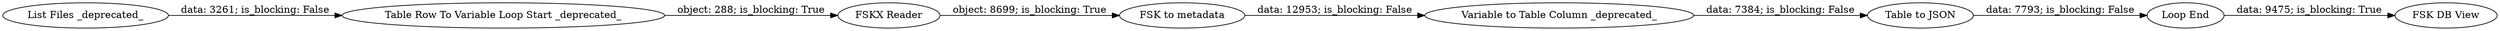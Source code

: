 digraph {
	"6703971254372190152_22" [label="Table Row To Variable Loop Start _deprecated_"]
	"6703971254372190152_21" [label="List Files _deprecated_"]
	"6703971254372190152_27" [label="Loop End"]
	"6703971254372190152_128" [label="FSKX Reader"]
	"6703971254372190152_130" [label="FSK DB View"]
	"6703971254372190152_71" [label="Variable to Table Column _deprecated_"]
	"6703971254372190152_129" [label="FSK to metadata"]
	"6703971254372190152_42" [label="Table to JSON"]
	"6703971254372190152_22" -> "6703971254372190152_128" [label="object: 288; is_blocking: True"]
	"6703971254372190152_71" -> "6703971254372190152_42" [label="data: 7384; is_blocking: False"]
	"6703971254372190152_27" -> "6703971254372190152_130" [label="data: 9475; is_blocking: True"]
	"6703971254372190152_128" -> "6703971254372190152_129" [label="object: 8699; is_blocking: True"]
	"6703971254372190152_21" -> "6703971254372190152_22" [label="data: 3261; is_blocking: False"]
	"6703971254372190152_42" -> "6703971254372190152_27" [label="data: 7793; is_blocking: False"]
	"6703971254372190152_129" -> "6703971254372190152_71" [label="data: 12953; is_blocking: False"]
	rankdir=LR
}
